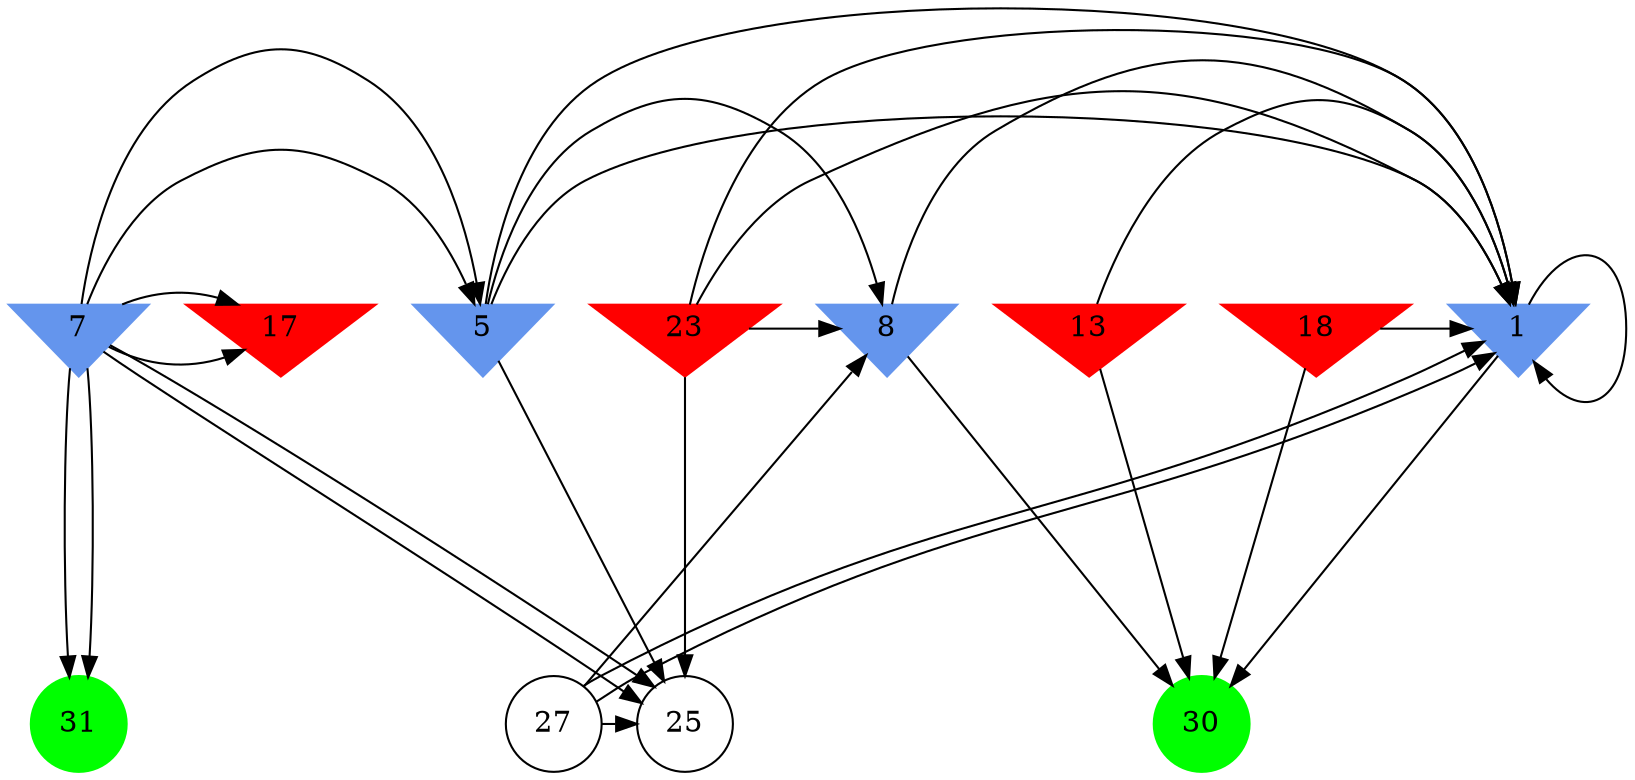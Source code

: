digraph brain {
	ranksep=2.0;
	1 [shape=invtriangle,style=filled,color=cornflowerblue];
	5 [shape=invtriangle,style=filled,color=cornflowerblue];
	7 [shape=invtriangle,style=filled,color=cornflowerblue];
	8 [shape=invtriangle,style=filled,color=cornflowerblue];
	13 [shape=invtriangle,style=filled,color=red];
	17 [shape=invtriangle,style=filled,color=red];
	18 [shape=invtriangle,style=filled,color=red];
	23 [shape=invtriangle,style=filled,color=red];
	25 [shape=circle,color=black];
	27 [shape=circle,color=black];
	30 [shape=circle,style=filled,color=green];
	31 [shape=circle,style=filled,color=green];
	27	->	1;
	27	->	1;
	27	->	25;
	27	->	8;
	23	->	1;
	23	->	1;
	23	->	25;
	23	->	8;
	5	->	1;
	5	->	1;
	5	->	25;
	5	->	8;
	7	->	25;
	7	->	17;
	7	->	5;
	7	->	31;
	13	->	30;
	13	->	1;
	8	->	30;
	8	->	1;
	18	->	30;
	18	->	1;
	1	->	30;
	1	->	1;
	7	->	25;
	7	->	17;
	7	->	5;
	7	->	31;
	{ rank=same; 1; 5; 7; 8; 13; 17; 18; 23; }
	{ rank=same; 25; 27; }
	{ rank=same; 30; 31; }
}

